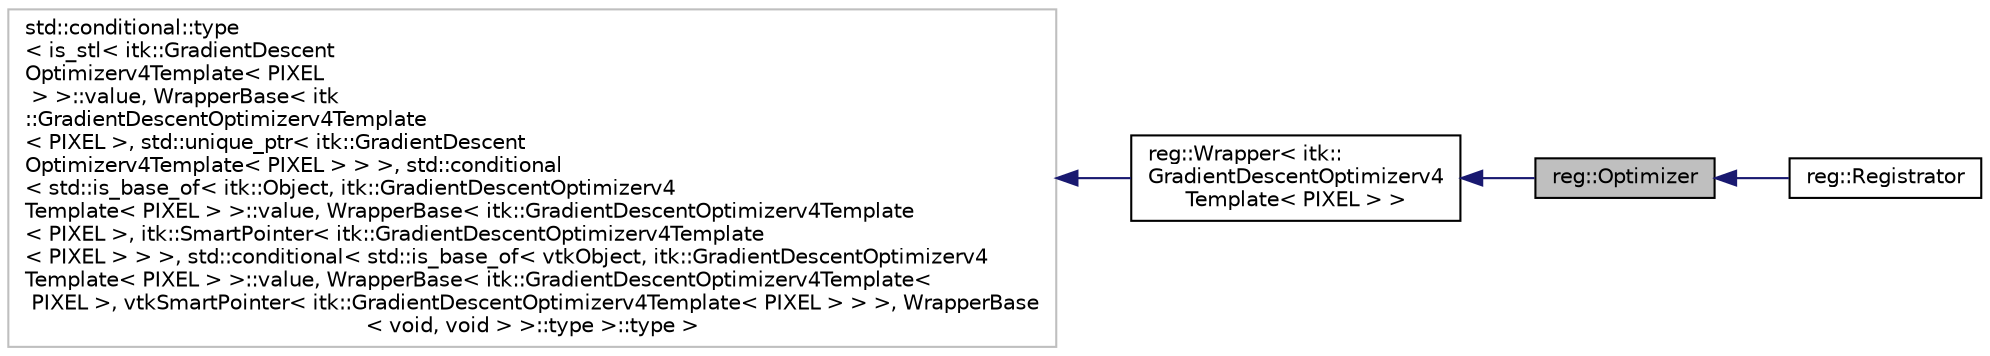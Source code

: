 digraph "reg::Optimizer"
{
  edge [fontname="Helvetica",fontsize="10",labelfontname="Helvetica",labelfontsize="10"];
  node [fontname="Helvetica",fontsize="10",shape=record];
  rankdir="LR";
  Node0 [label="reg::Optimizer",height=0.2,width=0.4,color="black", fillcolor="grey75", style="filled", fontcolor="black"];
  Node1 -> Node0 [dir="back",color="midnightblue",fontsize="10",style="solid"];
  Node1 [label="reg::Wrapper\< itk::\lGradientDescentOptimizerv4\lTemplate\< PIXEL \> \>",height=0.2,width=0.4,color="black", fillcolor="white", style="filled",URL="$structreg_1_1_wrapper.html"];
  Node2 -> Node1 [dir="back",color="midnightblue",fontsize="10",style="solid"];
  Node2 [label="std::conditional::type\l\< is_stl\< itk::GradientDescent\lOptimizerv4Template\< PIXEL\l \> \>::value, WrapperBase\< itk\l::GradientDescentOptimizerv4Template\l\< PIXEL \>, std::unique_ptr\< itk::GradientDescent\lOptimizerv4Template\< PIXEL \> \> \>, std::conditional\l\< std::is_base_of\< itk::Object, itk::GradientDescentOptimizerv4\lTemplate\< PIXEL \> \>::value, WrapperBase\< itk::GradientDescentOptimizerv4Template\l\< PIXEL \>, itk::SmartPointer\< itk::GradientDescentOptimizerv4Template\l\< PIXEL \> \> \>, std::conditional\< std::is_base_of\< vtkObject, itk::GradientDescentOptimizerv4\lTemplate\< PIXEL \> \>::value, WrapperBase\< itk::GradientDescentOptimizerv4Template\<\l PIXEL \>, vtkSmartPointer\< itk::GradientDescentOptimizerv4Template\< PIXEL \> \> \>, WrapperBase\l\< void, void \> \>::type \>::type \>",height=0.2,width=0.4,color="grey75", fillcolor="white", style="filled"];
  Node0 -> Node3 [dir="back",color="midnightblue",fontsize="10",style="solid"];
  Node3 [label="reg::Registrator",height=0.2,width=0.4,color="black", fillcolor="white", style="filled",URL="$structreg_1_1_registrator.html"];
}
